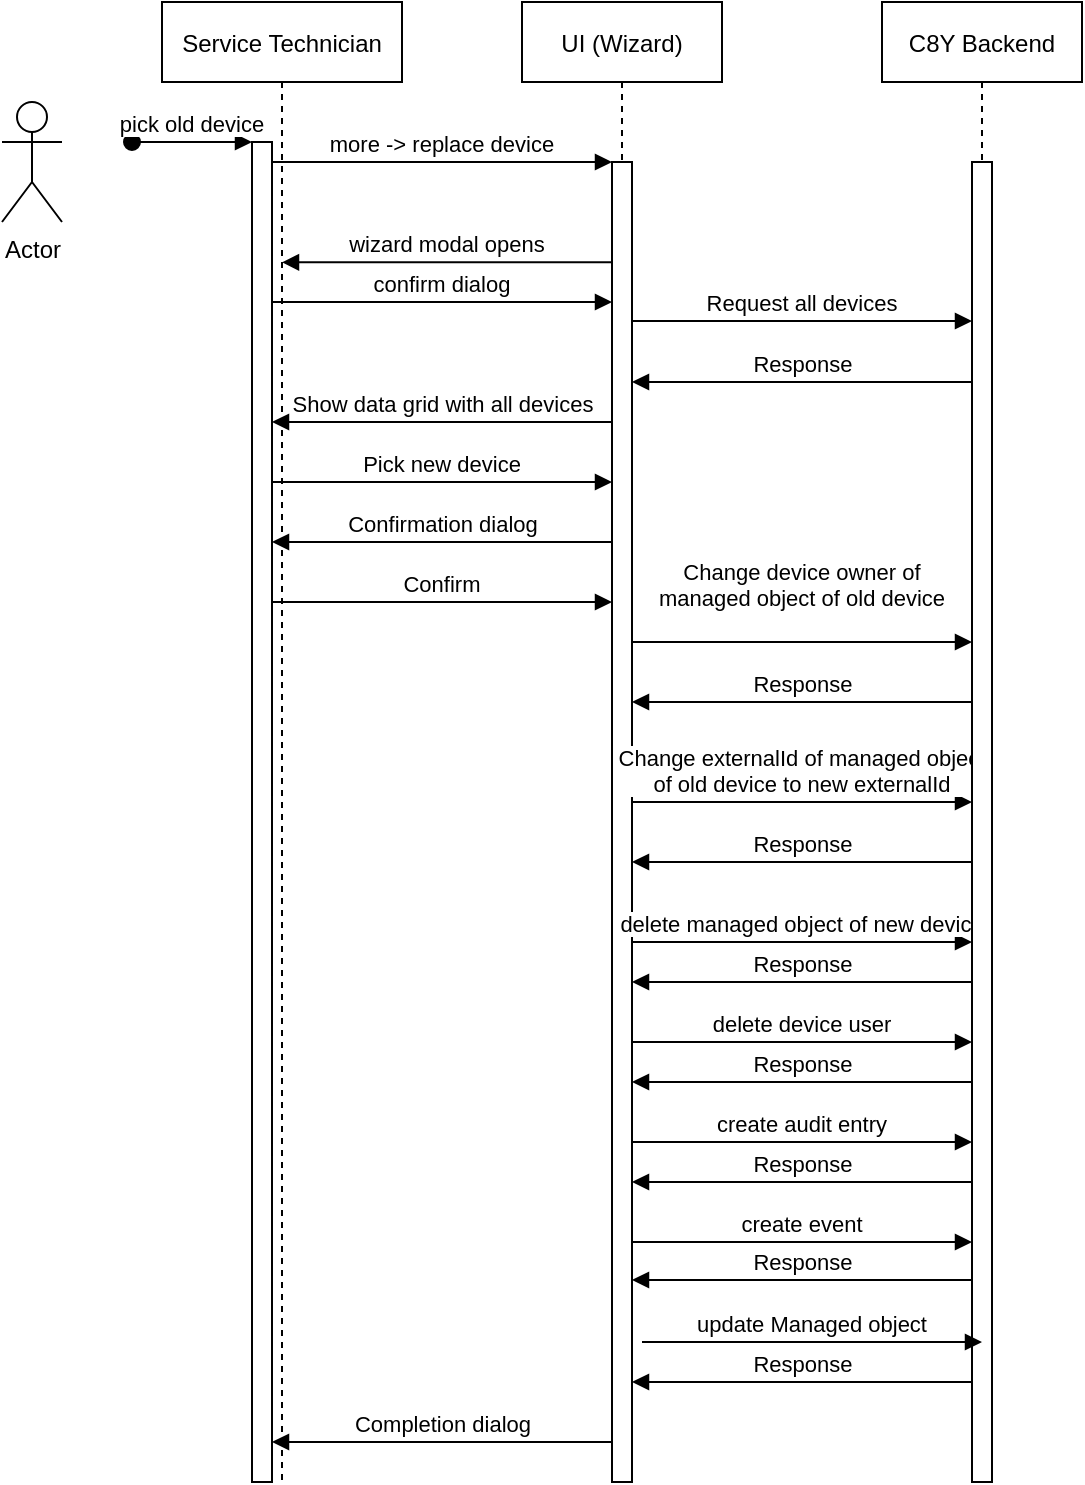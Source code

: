 <mxfile version="20.6.2" type="device"><diagram id="kgpKYQtTHZ0yAKxKKP6v" name="Page-1"><mxGraphModel dx="946" dy="613" grid="1" gridSize="10" guides="1" tooltips="1" connect="1" arrows="1" fold="1" page="1" pageScale="1" pageWidth="850" pageHeight="1100" math="0" shadow="0"><root><mxCell id="0"/><mxCell id="1" parent="0"/><mxCell id="3nuBFxr9cyL0pnOWT2aG-1" value="Service Technician" style="shape=umlLifeline;perimeter=lifelinePerimeter;container=1;collapsible=0;recursiveResize=0;rounded=0;shadow=0;strokeWidth=1;" parent="1" vertex="1"><mxGeometry x="120" y="80" width="120" height="740" as="geometry"/></mxCell><mxCell id="3nuBFxr9cyL0pnOWT2aG-2" value="" style="points=[];perimeter=orthogonalPerimeter;rounded=0;shadow=0;strokeWidth=1;" parent="3nuBFxr9cyL0pnOWT2aG-1" vertex="1"><mxGeometry x="45" y="70" width="10" height="670" as="geometry"/></mxCell><mxCell id="3nuBFxr9cyL0pnOWT2aG-3" value="pick old device" style="verticalAlign=bottom;startArrow=oval;endArrow=block;startSize=8;shadow=0;strokeWidth=1;" parent="3nuBFxr9cyL0pnOWT2aG-1" target="3nuBFxr9cyL0pnOWT2aG-2" edge="1"><mxGeometry relative="1" as="geometry"><mxPoint x="-15" y="70" as="sourcePoint"/></mxGeometry></mxCell><mxCell id="RZHMXkzeJ1dyUZb1zj-8-6" value="Show data grid with all devices" style="verticalAlign=bottom;endArrow=block;shadow=0;strokeWidth=1;entryX=0.9;entryY=0.268;entryDx=0;entryDy=0;entryPerimeter=0;" edge="1" parent="3nuBFxr9cyL0pnOWT2aG-1"><mxGeometry relative="1" as="geometry"><mxPoint x="226" y="210.0" as="sourcePoint"/><mxPoint x="55" y="210.0" as="targetPoint"/></mxGeometry></mxCell><mxCell id="RZHMXkzeJ1dyUZb1zj-8-10" value="Pick new device" style="verticalAlign=bottom;endArrow=block;entryX=0;entryY=0;shadow=0;strokeWidth=1;" edge="1" parent="3nuBFxr9cyL0pnOWT2aG-1"><mxGeometry relative="1" as="geometry"><mxPoint x="55" y="240.0" as="sourcePoint"/><mxPoint x="225" y="240.0" as="targetPoint"/></mxGeometry></mxCell><mxCell id="RZHMXkzeJ1dyUZb1zj-8-11" value="Confirmation dialog" style="verticalAlign=bottom;endArrow=block;shadow=0;strokeWidth=1;entryX=0.9;entryY=0.268;entryDx=0;entryDy=0;entryPerimeter=0;" edge="1" parent="3nuBFxr9cyL0pnOWT2aG-1"><mxGeometry relative="1" as="geometry"><mxPoint x="226" y="270" as="sourcePoint"/><mxPoint x="55" y="270" as="targetPoint"/></mxGeometry></mxCell><mxCell id="RZHMXkzeJ1dyUZb1zj-8-12" value="Confirm" style="verticalAlign=bottom;endArrow=block;entryX=0;entryY=0;shadow=0;strokeWidth=1;" edge="1" parent="3nuBFxr9cyL0pnOWT2aG-1"><mxGeometry relative="1" as="geometry"><mxPoint x="55" y="300.0" as="sourcePoint"/><mxPoint x="225" y="300.0" as="targetPoint"/></mxGeometry></mxCell><mxCell id="RZHMXkzeJ1dyUZb1zj-8-29" value="Completion dialog" style="verticalAlign=bottom;endArrow=block;shadow=0;strokeWidth=1;entryX=0.9;entryY=0.268;entryDx=0;entryDy=0;entryPerimeter=0;" edge="1" parent="3nuBFxr9cyL0pnOWT2aG-1"><mxGeometry relative="1" as="geometry"><mxPoint x="226" y="720" as="sourcePoint"/><mxPoint x="55" y="720" as="targetPoint"/></mxGeometry></mxCell><mxCell id="3nuBFxr9cyL0pnOWT2aG-5" value="UI (Wizard)" style="shape=umlLifeline;perimeter=lifelinePerimeter;container=1;collapsible=0;recursiveResize=0;rounded=0;shadow=0;strokeWidth=1;" parent="1" vertex="1"><mxGeometry x="300" y="80" width="100" height="740" as="geometry"/></mxCell><mxCell id="3nuBFxr9cyL0pnOWT2aG-6" value="" style="points=[];perimeter=orthogonalPerimeter;rounded=0;shadow=0;strokeWidth=1;" parent="3nuBFxr9cyL0pnOWT2aG-5" vertex="1"><mxGeometry x="45" y="80" width="10" height="660" as="geometry"/></mxCell><mxCell id="RZHMXkzeJ1dyUZb1zj-8-9" value="Request all devices" style="verticalAlign=bottom;endArrow=block;entryX=0;entryY=0;shadow=0;strokeWidth=1;" edge="1" parent="3nuBFxr9cyL0pnOWT2aG-5"><mxGeometry relative="1" as="geometry"><mxPoint x="55" y="159.5" as="sourcePoint"/><mxPoint x="225" y="159.5" as="targetPoint"/></mxGeometry></mxCell><mxCell id="RZHMXkzeJ1dyUZb1zj-8-7" value="Response" style="verticalAlign=bottom;endArrow=block;shadow=0;strokeWidth=1;entryX=0.9;entryY=0.268;entryDx=0;entryDy=0;entryPerimeter=0;" edge="1" parent="3nuBFxr9cyL0pnOWT2aG-5"><mxGeometry relative="1" as="geometry"><mxPoint x="226" y="190" as="sourcePoint"/><mxPoint x="55" y="190" as="targetPoint"/></mxGeometry></mxCell><mxCell id="RZHMXkzeJ1dyUZb1zj-8-13" value="Change device owner of &#10;managed object of old device&#10; " style="verticalAlign=bottom;endArrow=block;entryX=0;entryY=0;shadow=0;strokeWidth=1;" edge="1" parent="3nuBFxr9cyL0pnOWT2aG-5"><mxGeometry relative="1" as="geometry"><mxPoint x="55" y="320.0" as="sourcePoint"/><mxPoint x="225" y="320.0" as="targetPoint"/></mxGeometry></mxCell><mxCell id="RZHMXkzeJ1dyUZb1zj-8-15" value="Change externalId of managed object &#10;of old device to new externalId" style="verticalAlign=bottom;endArrow=block;entryX=0;entryY=0;shadow=0;strokeWidth=1;" edge="1" parent="3nuBFxr9cyL0pnOWT2aG-5"><mxGeometry relative="1" as="geometry"><mxPoint x="55" y="400.0" as="sourcePoint"/><mxPoint x="225" y="400.0" as="targetPoint"/></mxGeometry></mxCell><mxCell id="RZHMXkzeJ1dyUZb1zj-8-16" value="Response" style="verticalAlign=bottom;endArrow=block;shadow=0;strokeWidth=1;entryX=0.9;entryY=0.268;entryDx=0;entryDy=0;entryPerimeter=0;" edge="1" parent="3nuBFxr9cyL0pnOWT2aG-5"><mxGeometry relative="1" as="geometry"><mxPoint x="226" y="350" as="sourcePoint"/><mxPoint x="55" y="350" as="targetPoint"/></mxGeometry></mxCell><mxCell id="RZHMXkzeJ1dyUZb1zj-8-17" value="Response" style="verticalAlign=bottom;endArrow=block;shadow=0;strokeWidth=1;entryX=0.9;entryY=0.268;entryDx=0;entryDy=0;entryPerimeter=0;" edge="1" parent="3nuBFxr9cyL0pnOWT2aG-5"><mxGeometry relative="1" as="geometry"><mxPoint x="226" y="430" as="sourcePoint"/><mxPoint x="55" y="430" as="targetPoint"/></mxGeometry></mxCell><mxCell id="RZHMXkzeJ1dyUZb1zj-8-18" value="delete managed object of new device" style="verticalAlign=bottom;endArrow=block;entryX=0;entryY=0;shadow=0;strokeWidth=1;" edge="1" parent="3nuBFxr9cyL0pnOWT2aG-5"><mxGeometry relative="1" as="geometry"><mxPoint x="55" y="470" as="sourcePoint"/><mxPoint x="225" y="470" as="targetPoint"/></mxGeometry></mxCell><mxCell id="RZHMXkzeJ1dyUZb1zj-8-19" value="Response" style="verticalAlign=bottom;endArrow=block;shadow=0;strokeWidth=1;entryX=0.9;entryY=0.268;entryDx=0;entryDy=0;entryPerimeter=0;" edge="1" parent="3nuBFxr9cyL0pnOWT2aG-5"><mxGeometry relative="1" as="geometry"><mxPoint x="226" y="490" as="sourcePoint"/><mxPoint x="55" y="490" as="targetPoint"/></mxGeometry></mxCell><mxCell id="RZHMXkzeJ1dyUZb1zj-8-20" value="delete device user" style="verticalAlign=bottom;endArrow=block;entryX=0;entryY=0;shadow=0;strokeWidth=1;" edge="1" parent="3nuBFxr9cyL0pnOWT2aG-5"><mxGeometry relative="1" as="geometry"><mxPoint x="55" y="520" as="sourcePoint"/><mxPoint x="225" y="520" as="targetPoint"/></mxGeometry></mxCell><mxCell id="RZHMXkzeJ1dyUZb1zj-8-22" value="Response" style="verticalAlign=bottom;endArrow=block;shadow=0;strokeWidth=1;entryX=0.9;entryY=0.268;entryDx=0;entryDy=0;entryPerimeter=0;" edge="1" parent="3nuBFxr9cyL0pnOWT2aG-5"><mxGeometry relative="1" as="geometry"><mxPoint x="226" y="540" as="sourcePoint"/><mxPoint x="55" y="540" as="targetPoint"/></mxGeometry></mxCell><mxCell id="RZHMXkzeJ1dyUZb1zj-8-23" value="create audit entry" style="verticalAlign=bottom;endArrow=block;entryX=0;entryY=0;shadow=0;strokeWidth=1;" edge="1" parent="3nuBFxr9cyL0pnOWT2aG-5"><mxGeometry relative="1" as="geometry"><mxPoint x="55" y="570" as="sourcePoint"/><mxPoint x="225" y="570" as="targetPoint"/></mxGeometry></mxCell><mxCell id="RZHMXkzeJ1dyUZb1zj-8-24" value="Response" style="verticalAlign=bottom;endArrow=block;shadow=0;strokeWidth=1;entryX=0.9;entryY=0.268;entryDx=0;entryDy=0;entryPerimeter=0;" edge="1" parent="3nuBFxr9cyL0pnOWT2aG-5"><mxGeometry relative="1" as="geometry"><mxPoint x="226" y="590" as="sourcePoint"/><mxPoint x="55" y="590" as="targetPoint"/></mxGeometry></mxCell><mxCell id="RZHMXkzeJ1dyUZb1zj-8-25" value="create event" style="verticalAlign=bottom;endArrow=block;entryX=0;entryY=0;shadow=0;strokeWidth=1;" edge="1" parent="3nuBFxr9cyL0pnOWT2aG-5"><mxGeometry relative="1" as="geometry"><mxPoint x="55" y="620" as="sourcePoint"/><mxPoint x="225" y="620" as="targetPoint"/></mxGeometry></mxCell><mxCell id="RZHMXkzeJ1dyUZb1zj-8-26" value="Response" style="verticalAlign=bottom;endArrow=block;shadow=0;strokeWidth=1;entryX=0.9;entryY=0.268;entryDx=0;entryDy=0;entryPerimeter=0;" edge="1" parent="3nuBFxr9cyL0pnOWT2aG-5"><mxGeometry relative="1" as="geometry"><mxPoint x="226" y="639" as="sourcePoint"/><mxPoint x="55" y="639" as="targetPoint"/></mxGeometry></mxCell><mxCell id="RZHMXkzeJ1dyUZb1zj-8-28" value="Response" style="verticalAlign=bottom;endArrow=block;shadow=0;strokeWidth=1;entryX=0.9;entryY=0.268;entryDx=0;entryDy=0;entryPerimeter=0;" edge="1" parent="3nuBFxr9cyL0pnOWT2aG-5"><mxGeometry relative="1" as="geometry"><mxPoint x="226" y="690" as="sourcePoint"/><mxPoint x="55" y="690" as="targetPoint"/></mxGeometry></mxCell><mxCell id="3nuBFxr9cyL0pnOWT2aG-8" value="more -&gt; replace device" style="verticalAlign=bottom;endArrow=block;entryX=0;entryY=0;shadow=0;strokeWidth=1;" parent="1" source="3nuBFxr9cyL0pnOWT2aG-2" target="3nuBFxr9cyL0pnOWT2aG-6" edge="1"><mxGeometry relative="1" as="geometry"><mxPoint x="275" y="160" as="sourcePoint"/></mxGeometry></mxCell><mxCell id="3nuBFxr9cyL0pnOWT2aG-9" value="wizard modal opens" style="verticalAlign=bottom;endArrow=block;shadow=0;strokeWidth=1;exitX=0;exitY=0.076;exitDx=0;exitDy=0;exitPerimeter=0;" parent="1" source="3nuBFxr9cyL0pnOWT2aG-6" target="3nuBFxr9cyL0pnOWT2aG-1" edge="1"><mxGeometry relative="1" as="geometry"><mxPoint x="240" y="200" as="sourcePoint"/><mxPoint x="180" y="200" as="targetPoint"/></mxGeometry></mxCell><mxCell id="RZHMXkzeJ1dyUZb1zj-8-1" value="C8Y Backend" style="shape=umlLifeline;perimeter=lifelinePerimeter;container=1;collapsible=0;recursiveResize=0;rounded=0;shadow=0;strokeWidth=1;" vertex="1" parent="1"><mxGeometry x="480" y="80" width="100" height="740" as="geometry"/></mxCell><mxCell id="RZHMXkzeJ1dyUZb1zj-8-2" value="" style="points=[];perimeter=orthogonalPerimeter;rounded=0;shadow=0;strokeWidth=1;" vertex="1" parent="RZHMXkzeJ1dyUZb1zj-8-1"><mxGeometry x="45" y="80" width="10" height="660" as="geometry"/></mxCell><mxCell id="RZHMXkzeJ1dyUZb1zj-8-3" value="confirm dialog" style="verticalAlign=bottom;endArrow=block;entryX=0;entryY=0;shadow=0;strokeWidth=1;" edge="1" parent="1"><mxGeometry relative="1" as="geometry"><mxPoint x="175" y="230.0" as="sourcePoint"/><mxPoint x="345" y="230.0" as="targetPoint"/></mxGeometry></mxCell><mxCell id="RZHMXkzeJ1dyUZb1zj-8-27" value="update Managed object" style="verticalAlign=bottom;endArrow=block;entryX=0;entryY=0;shadow=0;strokeWidth=1;" edge="1" parent="1"><mxGeometry relative="1" as="geometry"><mxPoint x="360" y="750" as="sourcePoint"/><mxPoint x="530" y="750" as="targetPoint"/></mxGeometry></mxCell><mxCell id="RZHMXkzeJ1dyUZb1zj-8-30" value="Actor" style="shape=umlActor;verticalLabelPosition=bottom;verticalAlign=top;html=1;outlineConnect=0;" vertex="1" parent="1"><mxGeometry x="40" y="130" width="30" height="60" as="geometry"/></mxCell></root></mxGraphModel></diagram></mxfile>